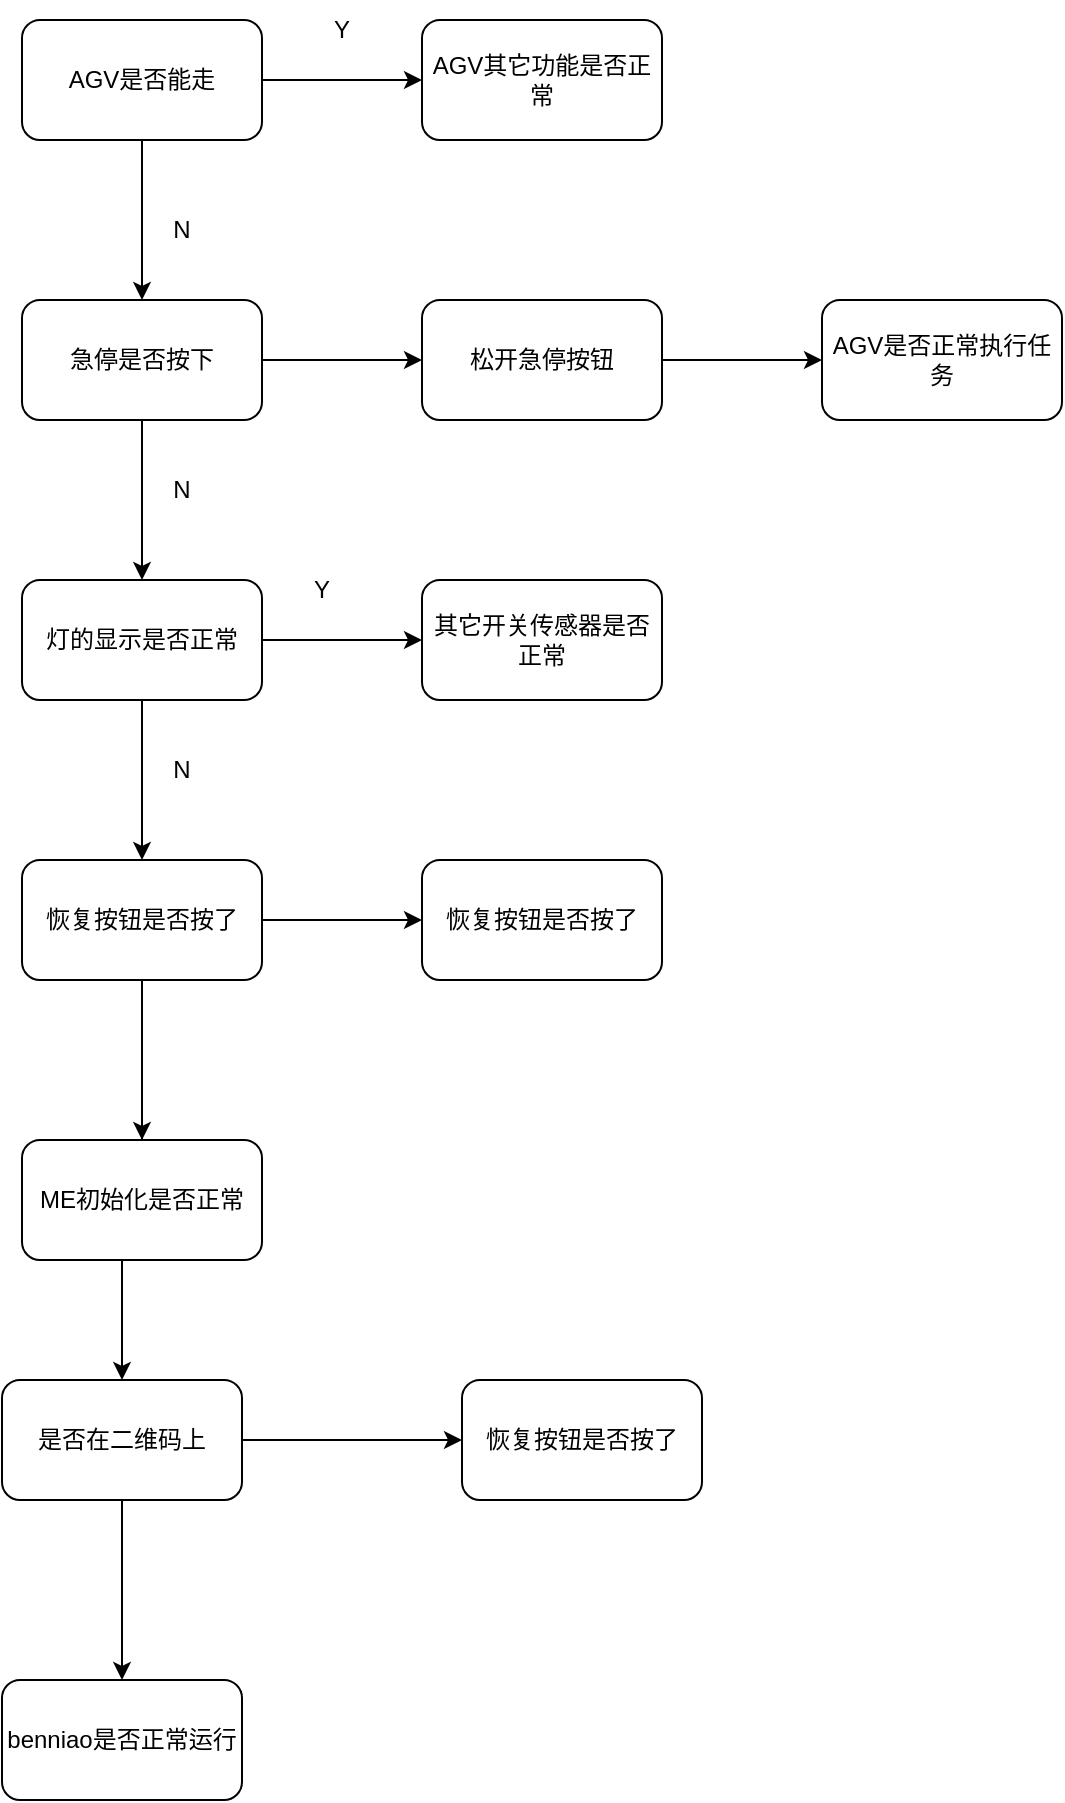 <mxfile version="20.2.2" type="github">
  <diagram id="8amQzvExZQlctH47_4PJ" name="Page-1">
    <mxGraphModel dx="1350" dy="712" grid="1" gridSize="10" guides="1" tooltips="1" connect="1" arrows="1" fold="1" page="1" pageScale="1" pageWidth="850" pageHeight="1100" math="0" shadow="0">
      <root>
        <mxCell id="0" />
        <mxCell id="1" parent="0" />
        <mxCell id="T1TRBmClJaxGZLmSdFnb-3" value="" style="edgeStyle=orthogonalEdgeStyle;rounded=0;orthogonalLoop=1;jettySize=auto;html=1;" edge="1" parent="1" source="T1TRBmClJaxGZLmSdFnb-1" target="T1TRBmClJaxGZLmSdFnb-2">
          <mxGeometry relative="1" as="geometry" />
        </mxCell>
        <mxCell id="T1TRBmClJaxGZLmSdFnb-9" value="" style="edgeStyle=orthogonalEdgeStyle;rounded=0;orthogonalLoop=1;jettySize=auto;html=1;" edge="1" parent="1" source="T1TRBmClJaxGZLmSdFnb-1" target="T1TRBmClJaxGZLmSdFnb-8">
          <mxGeometry relative="1" as="geometry" />
        </mxCell>
        <mxCell id="T1TRBmClJaxGZLmSdFnb-1" value="AGV是否能走" style="rounded=1;whiteSpace=wrap;html=1;" vertex="1" parent="1">
          <mxGeometry x="50" y="100" width="120" height="60" as="geometry" />
        </mxCell>
        <mxCell id="T1TRBmClJaxGZLmSdFnb-6" value="" style="edgeStyle=orthogonalEdgeStyle;rounded=0;orthogonalLoop=1;jettySize=auto;html=1;" edge="1" parent="1" source="T1TRBmClJaxGZLmSdFnb-2" target="T1TRBmClJaxGZLmSdFnb-5">
          <mxGeometry relative="1" as="geometry" />
        </mxCell>
        <mxCell id="T1TRBmClJaxGZLmSdFnb-28" value="" style="edgeStyle=orthogonalEdgeStyle;rounded=0;orthogonalLoop=1;jettySize=auto;html=1;" edge="1" parent="1" source="T1TRBmClJaxGZLmSdFnb-2" target="T1TRBmClJaxGZLmSdFnb-27">
          <mxGeometry relative="1" as="geometry" />
        </mxCell>
        <mxCell id="T1TRBmClJaxGZLmSdFnb-2" value="急停是否按下" style="rounded=1;whiteSpace=wrap;html=1;" vertex="1" parent="1">
          <mxGeometry x="50" y="240" width="120" height="60" as="geometry" />
        </mxCell>
        <mxCell id="T1TRBmClJaxGZLmSdFnb-4" value="N" style="text;html=1;strokeColor=none;fillColor=none;align=center;verticalAlign=middle;whiteSpace=wrap;rounded=0;" vertex="1" parent="1">
          <mxGeometry x="100" y="190" width="60" height="30" as="geometry" />
        </mxCell>
        <mxCell id="T1TRBmClJaxGZLmSdFnb-12" value="" style="edgeStyle=orthogonalEdgeStyle;rounded=0;orthogonalLoop=1;jettySize=auto;html=1;" edge="1" parent="1" source="T1TRBmClJaxGZLmSdFnb-5" target="T1TRBmClJaxGZLmSdFnb-11">
          <mxGeometry relative="1" as="geometry" />
        </mxCell>
        <mxCell id="T1TRBmClJaxGZLmSdFnb-14" value="" style="edgeStyle=orthogonalEdgeStyle;rounded=0;orthogonalLoop=1;jettySize=auto;html=1;" edge="1" parent="1" source="T1TRBmClJaxGZLmSdFnb-5" target="T1TRBmClJaxGZLmSdFnb-13">
          <mxGeometry relative="1" as="geometry" />
        </mxCell>
        <mxCell id="T1TRBmClJaxGZLmSdFnb-5" value="灯的显示是否正常" style="rounded=1;whiteSpace=wrap;html=1;" vertex="1" parent="1">
          <mxGeometry x="50" y="380" width="120" height="60" as="geometry" />
        </mxCell>
        <mxCell id="T1TRBmClJaxGZLmSdFnb-7" value="N" style="text;html=1;strokeColor=none;fillColor=none;align=center;verticalAlign=middle;whiteSpace=wrap;rounded=0;" vertex="1" parent="1">
          <mxGeometry x="100" y="320" width="60" height="30" as="geometry" />
        </mxCell>
        <mxCell id="T1TRBmClJaxGZLmSdFnb-8" value="AGV其它功能是否正常" style="rounded=1;whiteSpace=wrap;html=1;" vertex="1" parent="1">
          <mxGeometry x="250" y="100" width="120" height="60" as="geometry" />
        </mxCell>
        <mxCell id="T1TRBmClJaxGZLmSdFnb-10" value="Y" style="text;html=1;strokeColor=none;fillColor=none;align=center;verticalAlign=middle;whiteSpace=wrap;rounded=0;" vertex="1" parent="1">
          <mxGeometry x="180" y="90" width="60" height="30" as="geometry" />
        </mxCell>
        <mxCell id="T1TRBmClJaxGZLmSdFnb-18" value="" style="edgeStyle=orthogonalEdgeStyle;rounded=0;orthogonalLoop=1;jettySize=auto;html=1;" edge="1" parent="1" source="T1TRBmClJaxGZLmSdFnb-11" target="T1TRBmClJaxGZLmSdFnb-17">
          <mxGeometry relative="1" as="geometry" />
        </mxCell>
        <mxCell id="T1TRBmClJaxGZLmSdFnb-20" value="" style="edgeStyle=orthogonalEdgeStyle;rounded=0;orthogonalLoop=1;jettySize=auto;html=1;" edge="1" parent="1" source="T1TRBmClJaxGZLmSdFnb-11" target="T1TRBmClJaxGZLmSdFnb-19">
          <mxGeometry relative="1" as="geometry" />
        </mxCell>
        <mxCell id="T1TRBmClJaxGZLmSdFnb-26" value="" style="edgeStyle=orthogonalEdgeStyle;rounded=0;orthogonalLoop=1;jettySize=auto;html=1;" edge="1" parent="1" source="T1TRBmClJaxGZLmSdFnb-11" target="T1TRBmClJaxGZLmSdFnb-25">
          <mxGeometry relative="1" as="geometry" />
        </mxCell>
        <mxCell id="T1TRBmClJaxGZLmSdFnb-11" value="恢复按钮是否按了" style="rounded=1;whiteSpace=wrap;html=1;" vertex="1" parent="1">
          <mxGeometry x="50" y="520" width="120" height="60" as="geometry" />
        </mxCell>
        <mxCell id="T1TRBmClJaxGZLmSdFnb-13" value="其它开关传感器是否正常" style="rounded=1;whiteSpace=wrap;html=1;" vertex="1" parent="1">
          <mxGeometry x="250" y="380" width="120" height="60" as="geometry" />
        </mxCell>
        <mxCell id="T1TRBmClJaxGZLmSdFnb-15" value="N" style="text;html=1;strokeColor=none;fillColor=none;align=center;verticalAlign=middle;whiteSpace=wrap;rounded=0;" vertex="1" parent="1">
          <mxGeometry x="100" y="460" width="60" height="30" as="geometry" />
        </mxCell>
        <mxCell id="T1TRBmClJaxGZLmSdFnb-16" value="Y" style="text;html=1;strokeColor=none;fillColor=none;align=center;verticalAlign=middle;whiteSpace=wrap;rounded=0;" vertex="1" parent="1">
          <mxGeometry x="170" y="370" width="60" height="30" as="geometry" />
        </mxCell>
        <mxCell id="T1TRBmClJaxGZLmSdFnb-22" value="" style="edgeStyle=orthogonalEdgeStyle;rounded=0;orthogonalLoop=1;jettySize=auto;html=1;exitX=0.5;exitY=1;exitDx=0;exitDy=0;" edge="1" parent="1" source="T1TRBmClJaxGZLmSdFnb-19" target="T1TRBmClJaxGZLmSdFnb-21">
          <mxGeometry relative="1" as="geometry" />
        </mxCell>
        <mxCell id="T1TRBmClJaxGZLmSdFnb-17" value="ME初始化是否正常" style="rounded=1;whiteSpace=wrap;html=1;" vertex="1" parent="1">
          <mxGeometry x="50" y="660" width="120" height="60" as="geometry" />
        </mxCell>
        <mxCell id="T1TRBmClJaxGZLmSdFnb-24" value="" style="edgeStyle=orthogonalEdgeStyle;rounded=0;orthogonalLoop=1;jettySize=auto;html=1;" edge="1" parent="1" source="T1TRBmClJaxGZLmSdFnb-19" target="T1TRBmClJaxGZLmSdFnb-23">
          <mxGeometry relative="1" as="geometry" />
        </mxCell>
        <mxCell id="T1TRBmClJaxGZLmSdFnb-19" value="是否在二维码上" style="rounded=1;whiteSpace=wrap;html=1;" vertex="1" parent="1">
          <mxGeometry x="40" y="780" width="120" height="60" as="geometry" />
        </mxCell>
        <mxCell id="T1TRBmClJaxGZLmSdFnb-21" value="benniao是否正常运行" style="rounded=1;whiteSpace=wrap;html=1;" vertex="1" parent="1">
          <mxGeometry x="40" y="930" width="120" height="60" as="geometry" />
        </mxCell>
        <mxCell id="T1TRBmClJaxGZLmSdFnb-23" value="恢复按钮是否按了" style="rounded=1;whiteSpace=wrap;html=1;" vertex="1" parent="1">
          <mxGeometry x="270" y="780" width="120" height="60" as="geometry" />
        </mxCell>
        <mxCell id="T1TRBmClJaxGZLmSdFnb-25" value="恢复按钮是否按了" style="rounded=1;whiteSpace=wrap;html=1;" vertex="1" parent="1">
          <mxGeometry x="250" y="520" width="120" height="60" as="geometry" />
        </mxCell>
        <mxCell id="T1TRBmClJaxGZLmSdFnb-30" value="" style="edgeStyle=orthogonalEdgeStyle;rounded=0;orthogonalLoop=1;jettySize=auto;html=1;" edge="1" parent="1" source="T1TRBmClJaxGZLmSdFnb-27" target="T1TRBmClJaxGZLmSdFnb-29">
          <mxGeometry relative="1" as="geometry" />
        </mxCell>
        <mxCell id="T1TRBmClJaxGZLmSdFnb-27" value="松开急停按钮" style="rounded=1;whiteSpace=wrap;html=1;" vertex="1" parent="1">
          <mxGeometry x="250" y="240" width="120" height="60" as="geometry" />
        </mxCell>
        <mxCell id="T1TRBmClJaxGZLmSdFnb-29" value="AGV是否正常执行任务" style="rounded=1;whiteSpace=wrap;html=1;" vertex="1" parent="1">
          <mxGeometry x="450" y="240" width="120" height="60" as="geometry" />
        </mxCell>
      </root>
    </mxGraphModel>
  </diagram>
</mxfile>
